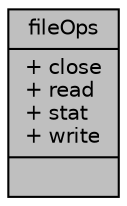 digraph "fileOps"
{
 // LATEX_PDF_SIZE
  edge [fontname="Helvetica",fontsize="10",labelfontname="Helvetica",labelfontsize="10"];
  node [fontname="Helvetica",fontsize="10",shape=record];
  Node1 [label="{fileOps\n|+ close\l+ read\l+ stat\l+ write\l|}",height=0.2,width=0.4,color="black", fillcolor="grey75", style="filled", fontcolor="black",tooltip=" "];
}
